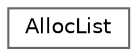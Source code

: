 digraph "Graphical Class Hierarchy"
{
 // LATEX_PDF_SIZE
  bgcolor="transparent";
  edge [fontname=Helvetica,fontsize=10,labelfontname=Helvetica,labelfontsize=10];
  node [fontname=Helvetica,fontsize=10,shape=box,height=0.2,width=0.4];
  rankdir="LR";
  Node0 [id="Node000000",label="AllocList",height=0.2,width=0.4,color="grey40", fillcolor="white", style="filled",URL="$struct_alloc_list.html",tooltip=" "];
}
